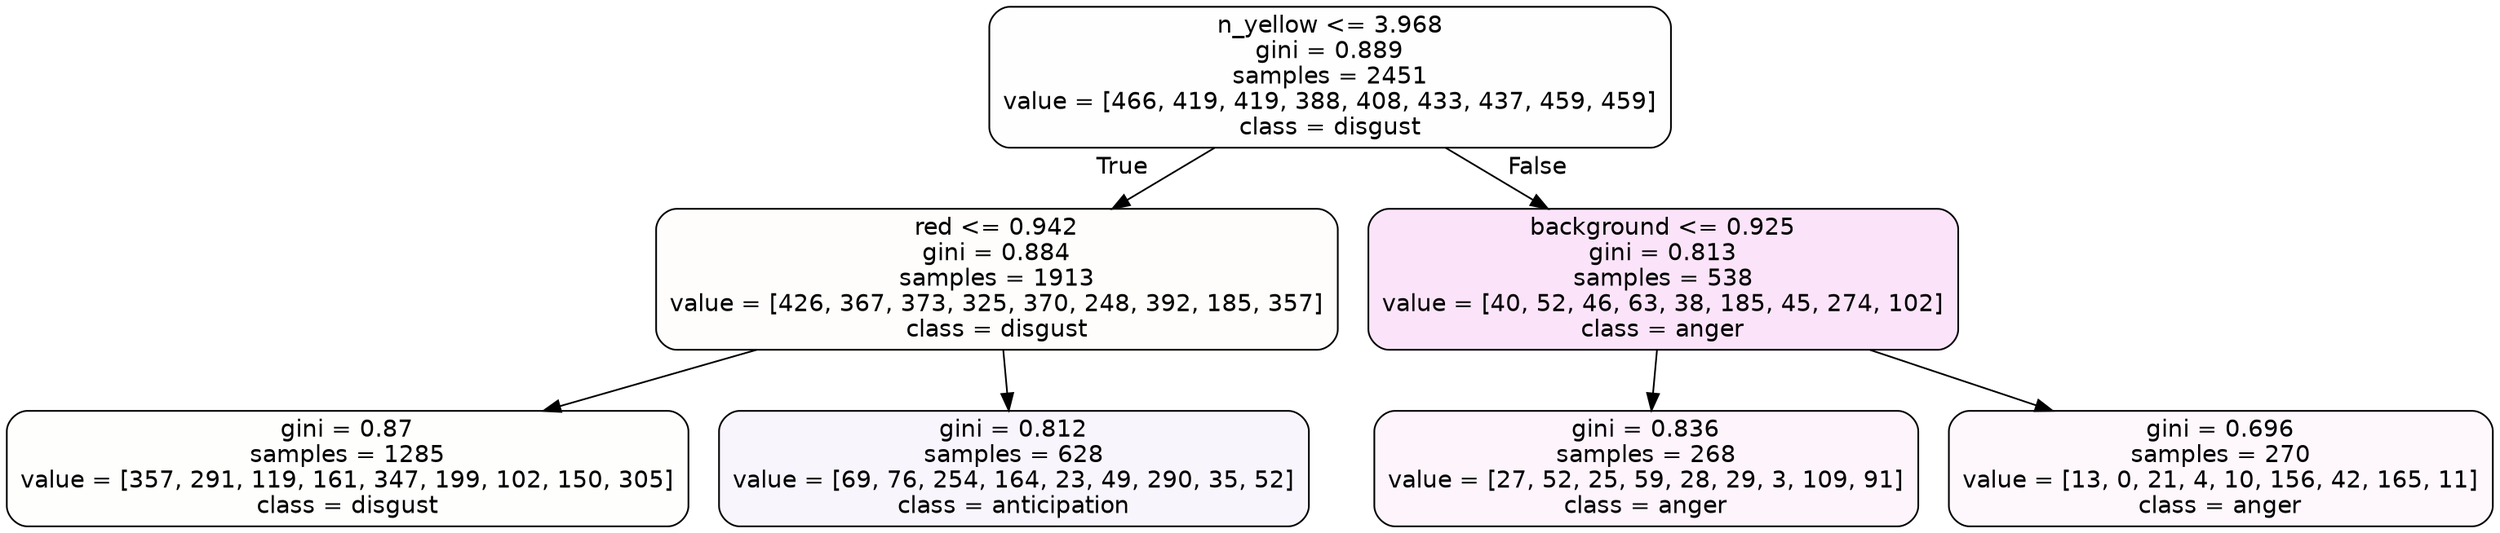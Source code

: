 digraph Tree {
node [shape=box, style="filled, rounded", color="black", fontname=helvetica] ;
edge [fontname=helvetica] ;
0 [label="n_yellow <= 3.968\ngini = 0.889\nsamples = 2451\nvalue = [466, 419, 419, 388, 408, 433, 437, 459, 459]\nclass = disgust", fillcolor="#e5813901"] ;
1 [label="red <= 0.942\ngini = 0.884\nsamples = 1913\nvalue = [426, 367, 373, 325, 370, 248, 392, 185, 357]\nclass = disgust", fillcolor="#e5813903"] ;
0 -> 1 [labeldistance=2.5, labelangle=45, headlabel="True"] ;
2 [label="gini = 0.87\nsamples = 1285\nvalue = [357, 291, 119, 161, 347, 199, 102, 150, 305]\nclass = disgust", fillcolor="#e5813902"] ;
1 -> 2 ;
3 [label="gini = 0.812\nsamples = 628\nvalue = [69, 76, 254, 164, 23, 49, 290, 35, 52]\nclass = anticipation", fillcolor="#8139e50c"] ;
1 -> 3 ;
4 [label="background <= 0.925\ngini = 0.813\nsamples = 538\nvalue = [40, 52, 46, 63, 38, 185, 45, 274, 102]\nclass = anger", fillcolor="#e539d722"] ;
0 -> 4 [labeldistance=2.5, labelangle=-45, headlabel="False"] ;
5 [label="gini = 0.836\nsamples = 268\nvalue = [27, 52, 25, 59, 28, 29, 3, 109, 91]\nclass = anger", fillcolor="#e539d70e"] ;
4 -> 5 ;
6 [label="gini = 0.696\nsamples = 270\nvalue = [13, 0, 21, 4, 10, 156, 42, 165, 11]\nclass = anger", fillcolor="#e539d709"] ;
4 -> 6 ;
}
